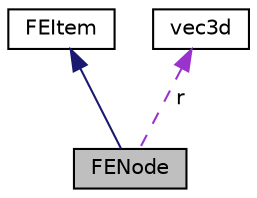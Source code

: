 digraph "FENode"
{
  edge [fontname="Helvetica",fontsize="10",labelfontname="Helvetica",labelfontsize="10"];
  node [fontname="Helvetica",fontsize="10",shape=record];
  Node1 [label="FENode",height=0.2,width=0.4,color="black", fillcolor="grey75", style="filled", fontcolor="black"];
  Node2 -> Node1 [dir="back",color="midnightblue",fontsize="10",style="solid",fontname="Helvetica"];
  Node2 [label="FEItem",height=0.2,width=0.4,color="black", fillcolor="white", style="filled",URL="$class_f_e_item.html"];
  Node3 -> Node1 [dir="back",color="darkorchid3",fontsize="10",style="dashed",label=" r" ,fontname="Helvetica"];
  Node3 [label="vec3d",height=0.2,width=0.4,color="black", fillcolor="white", style="filled",URL="$classvec3d.html"];
}
